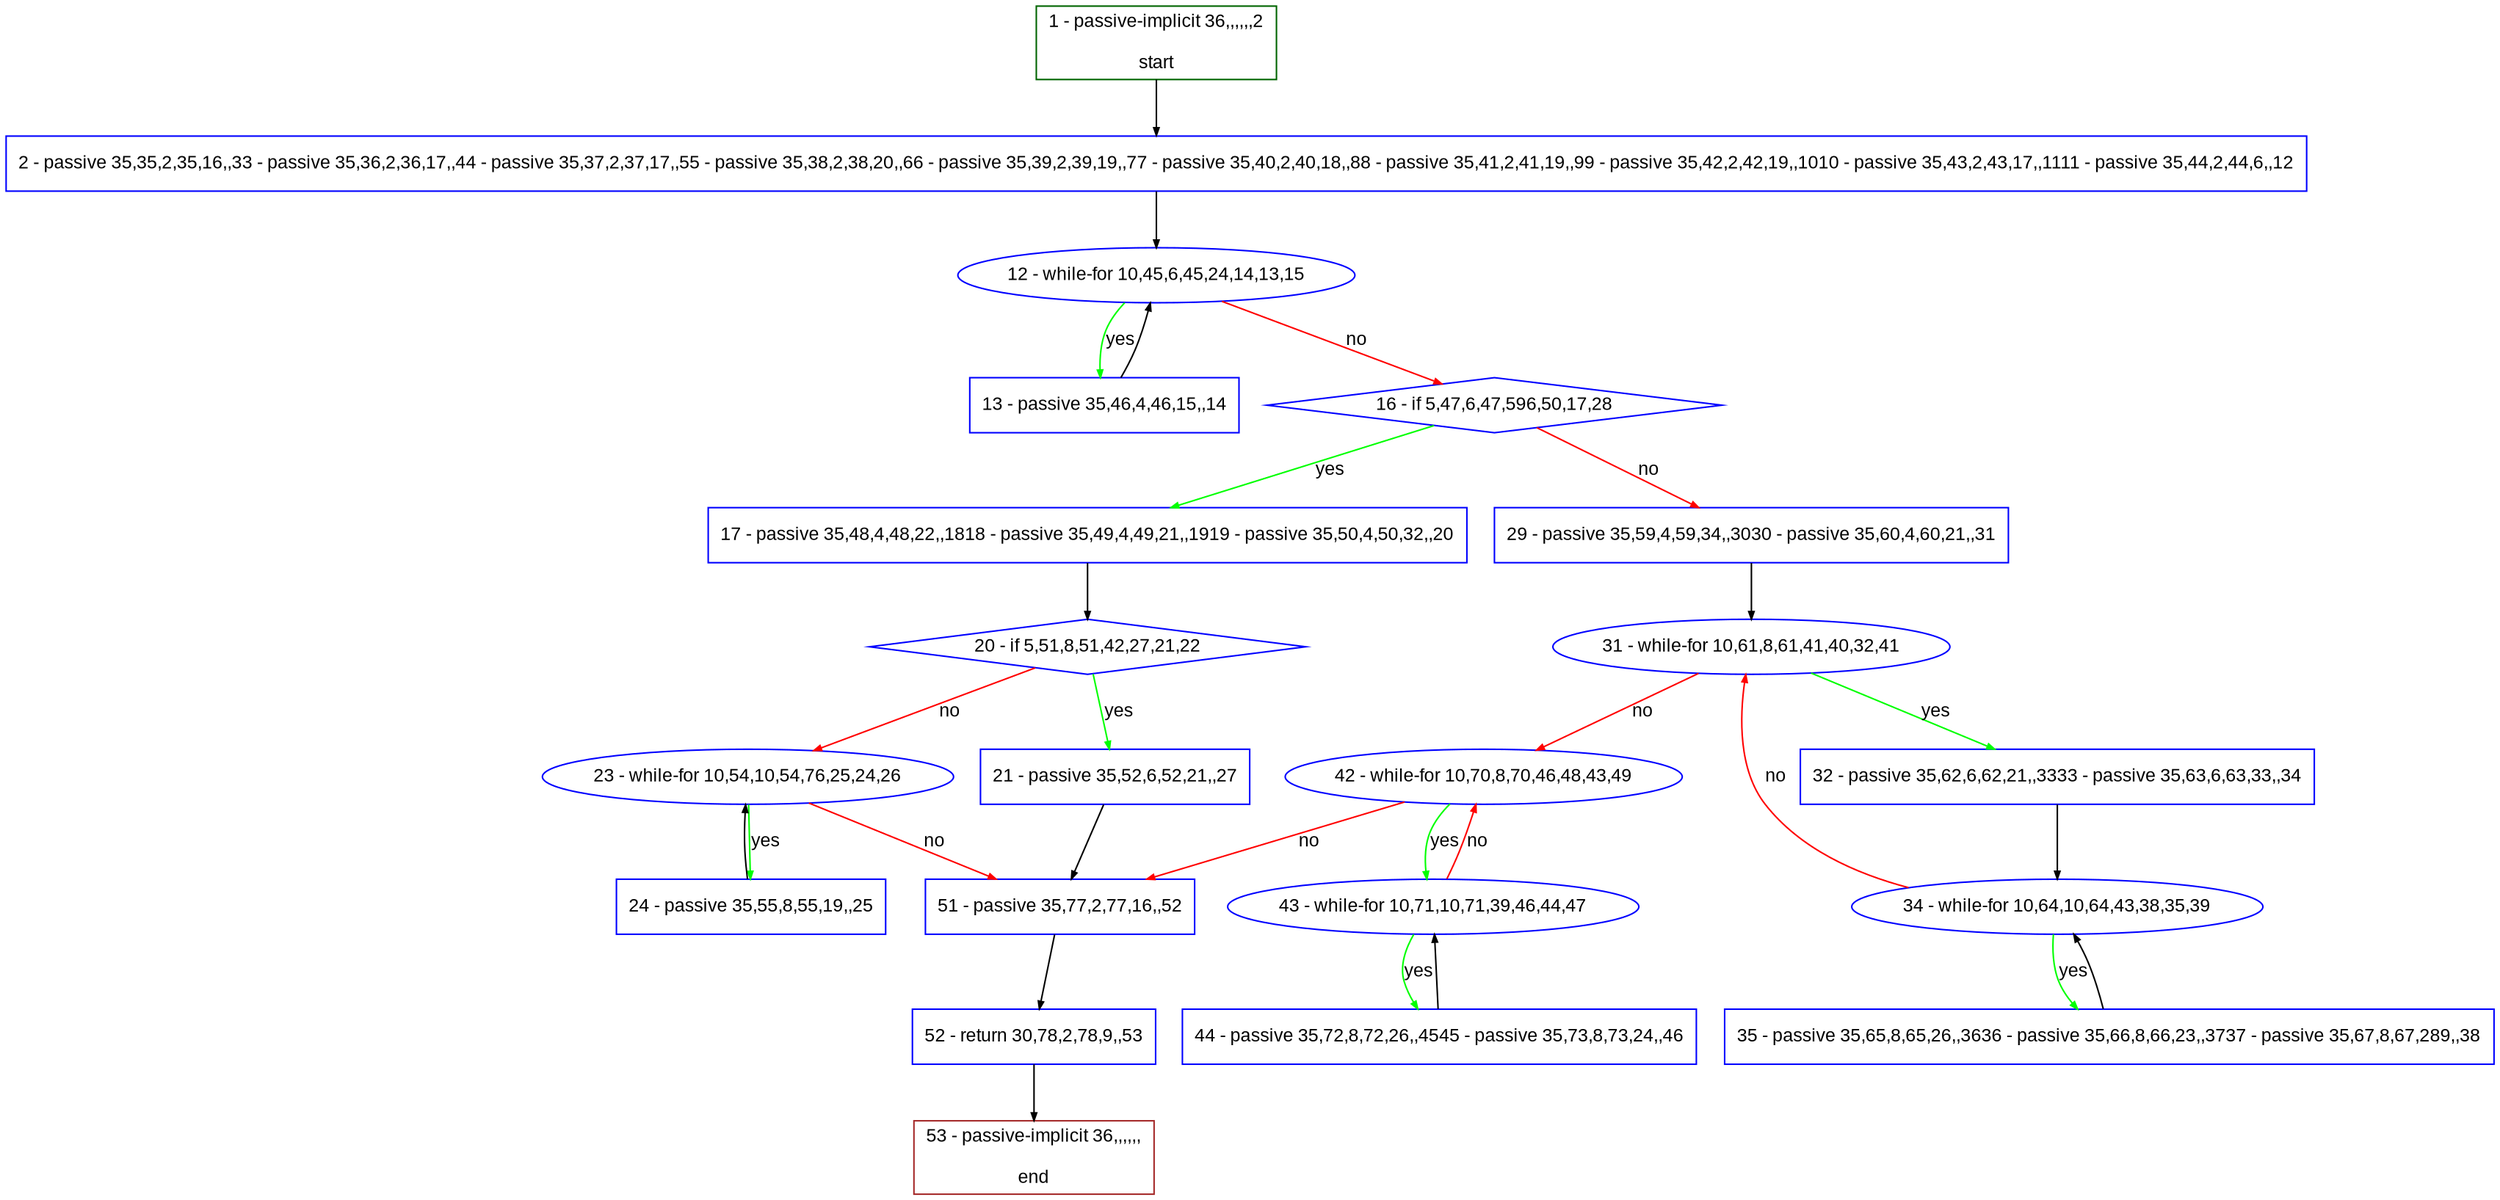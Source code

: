 digraph "" {
  graph [pack="true", label="", fontsize="12", packmode="clust", fontname="Arial", fillcolor="#FFFFCC", bgcolor="white", style="rounded,filled", compound="true"];
  node [node_initialized="no", label="", color="grey", fontsize="12", fillcolor="white", fontname="Arial", style="filled", shape="rectangle", compound="true", fixedsize="false"];
  edge [fontcolor="black", arrowhead="normal", arrowtail="none", arrowsize="0.5", ltail="", label="", color="black", fontsize="12", lhead="", fontname="Arial", dir="forward", compound="true"];
  __N1 [label="2 - passive 35,35,2,35,16,,33 - passive 35,36,2,36,17,,44 - passive 35,37,2,37,17,,55 - passive 35,38,2,38,20,,66 - passive 35,39,2,39,19,,77 - passive 35,40,2,40,18,,88 - passive 35,41,2,41,19,,99 - passive 35,42,2,42,19,,1010 - passive 35,43,2,43,17,,1111 - passive 35,44,2,44,6,,12", color="#0000ff", fillcolor="#ffffff", style="filled", shape="box"];
  __N2 [label="1 - passive-implicit 36,,,,,,2\n\nstart", color="#006400", fillcolor="#ffffff", style="filled", shape="box"];
  __N3 [label="12 - while-for 10,45,6,45,24,14,13,15", color="#0000ff", fillcolor="#ffffff", style="filled", shape="oval"];
  __N4 [label="13 - passive 35,46,4,46,15,,14", color="#0000ff", fillcolor="#ffffff", style="filled", shape="box"];
  __N5 [label="16 - if 5,47,6,47,596,50,17,28", color="#0000ff", fillcolor="#ffffff", style="filled", shape="diamond"];
  __N6 [label="17 - passive 35,48,4,48,22,,1818 - passive 35,49,4,49,21,,1919 - passive 35,50,4,50,32,,20", color="#0000ff", fillcolor="#ffffff", style="filled", shape="box"];
  __N7 [label="29 - passive 35,59,4,59,34,,3030 - passive 35,60,4,60,21,,31", color="#0000ff", fillcolor="#ffffff", style="filled", shape="box"];
  __N8 [label="20 - if 5,51,8,51,42,27,21,22", color="#0000ff", fillcolor="#ffffff", style="filled", shape="diamond"];
  __N9 [label="21 - passive 35,52,6,52,21,,27", color="#0000ff", fillcolor="#ffffff", style="filled", shape="box"];
  __N10 [label="23 - while-for 10,54,10,54,76,25,24,26", color="#0000ff", fillcolor="#ffffff", style="filled", shape="oval"];
  __N11 [label="51 - passive 35,77,2,77,16,,52", color="#0000ff", fillcolor="#ffffff", style="filled", shape="box"];
  __N12 [label="24 - passive 35,55,8,55,19,,25", color="#0000ff", fillcolor="#ffffff", style="filled", shape="box"];
  __N13 [label="31 - while-for 10,61,8,61,41,40,32,41", color="#0000ff", fillcolor="#ffffff", style="filled", shape="oval"];
  __N14 [label="32 - passive 35,62,6,62,21,,3333 - passive 35,63,6,63,33,,34", color="#0000ff", fillcolor="#ffffff", style="filled", shape="box"];
  __N15 [label="42 - while-for 10,70,8,70,46,48,43,49", color="#0000ff", fillcolor="#ffffff", style="filled", shape="oval"];
  __N16 [label="34 - while-for 10,64,10,64,43,38,35,39", color="#0000ff", fillcolor="#ffffff", style="filled", shape="oval"];
  __N17 [label="35 - passive 35,65,8,65,26,,3636 - passive 35,66,8,66,23,,3737 - passive 35,67,8,67,289,,38", color="#0000ff", fillcolor="#ffffff", style="filled", shape="box"];
  __N18 [label="43 - while-for 10,71,10,71,39,46,44,47", color="#0000ff", fillcolor="#ffffff", style="filled", shape="oval"];
  __N19 [label="44 - passive 35,72,8,72,26,,4545 - passive 35,73,8,73,24,,46", color="#0000ff", fillcolor="#ffffff", style="filled", shape="box"];
  __N20 [label="52 - return 30,78,2,78,9,,53", color="#0000ff", fillcolor="#ffffff", style="filled", shape="box"];
  __N21 [label="53 - passive-implicit 36,,,,,,\n\nend", color="#a52a2a", fillcolor="#ffffff", style="filled", shape="box"];
  __N2 -> __N1 [arrowhead="normal", arrowtail="none", color="#000000", label="", dir="forward"];
  __N1 -> __N3 [arrowhead="normal", arrowtail="none", color="#000000", label="", dir="forward"];
  __N3 -> __N4 [arrowhead="normal", arrowtail="none", color="#00ff00", label="yes", dir="forward"];
  __N4 -> __N3 [arrowhead="normal", arrowtail="none", color="#000000", label="", dir="forward"];
  __N3 -> __N5 [arrowhead="normal", arrowtail="none", color="#ff0000", label="no", dir="forward"];
  __N5 -> __N6 [arrowhead="normal", arrowtail="none", color="#00ff00", label="yes", dir="forward"];
  __N5 -> __N7 [arrowhead="normal", arrowtail="none", color="#ff0000", label="no", dir="forward"];
  __N6 -> __N8 [arrowhead="normal", arrowtail="none", color="#000000", label="", dir="forward"];
  __N8 -> __N9 [arrowhead="normal", arrowtail="none", color="#00ff00", label="yes", dir="forward"];
  __N8 -> __N10 [arrowhead="normal", arrowtail="none", color="#ff0000", label="no", dir="forward"];
  __N9 -> __N11 [arrowhead="normal", arrowtail="none", color="#000000", label="", dir="forward"];
  __N10 -> __N12 [arrowhead="normal", arrowtail="none", color="#00ff00", label="yes", dir="forward"];
  __N12 -> __N10 [arrowhead="normal", arrowtail="none", color="#000000", label="", dir="forward"];
  __N10 -> __N11 [arrowhead="normal", arrowtail="none", color="#ff0000", label="no", dir="forward"];
  __N7 -> __N13 [arrowhead="normal", arrowtail="none", color="#000000", label="", dir="forward"];
  __N13 -> __N14 [arrowhead="normal", arrowtail="none", color="#00ff00", label="yes", dir="forward"];
  __N13 -> __N15 [arrowhead="normal", arrowtail="none", color="#ff0000", label="no", dir="forward"];
  __N14 -> __N16 [arrowhead="normal", arrowtail="none", color="#000000", label="", dir="forward"];
  __N16 -> __N13 [arrowhead="normal", arrowtail="none", color="#ff0000", label="no", dir="forward"];
  __N16 -> __N17 [arrowhead="normal", arrowtail="none", color="#00ff00", label="yes", dir="forward"];
  __N17 -> __N16 [arrowhead="normal", arrowtail="none", color="#000000", label="", dir="forward"];
  __N15 -> __N18 [arrowhead="normal", arrowtail="none", color="#00ff00", label="yes", dir="forward"];
  __N18 -> __N15 [arrowhead="normal", arrowtail="none", color="#ff0000", label="no", dir="forward"];
  __N15 -> __N11 [arrowhead="normal", arrowtail="none", color="#ff0000", label="no", dir="forward"];
  __N18 -> __N19 [arrowhead="normal", arrowtail="none", color="#00ff00", label="yes", dir="forward"];
  __N19 -> __N18 [arrowhead="normal", arrowtail="none", color="#000000", label="", dir="forward"];
  __N11 -> __N20 [arrowhead="normal", arrowtail="none", color="#000000", label="", dir="forward"];
  __N20 -> __N21 [arrowhead="normal", arrowtail="none", color="#000000", label="", dir="forward"];
}
